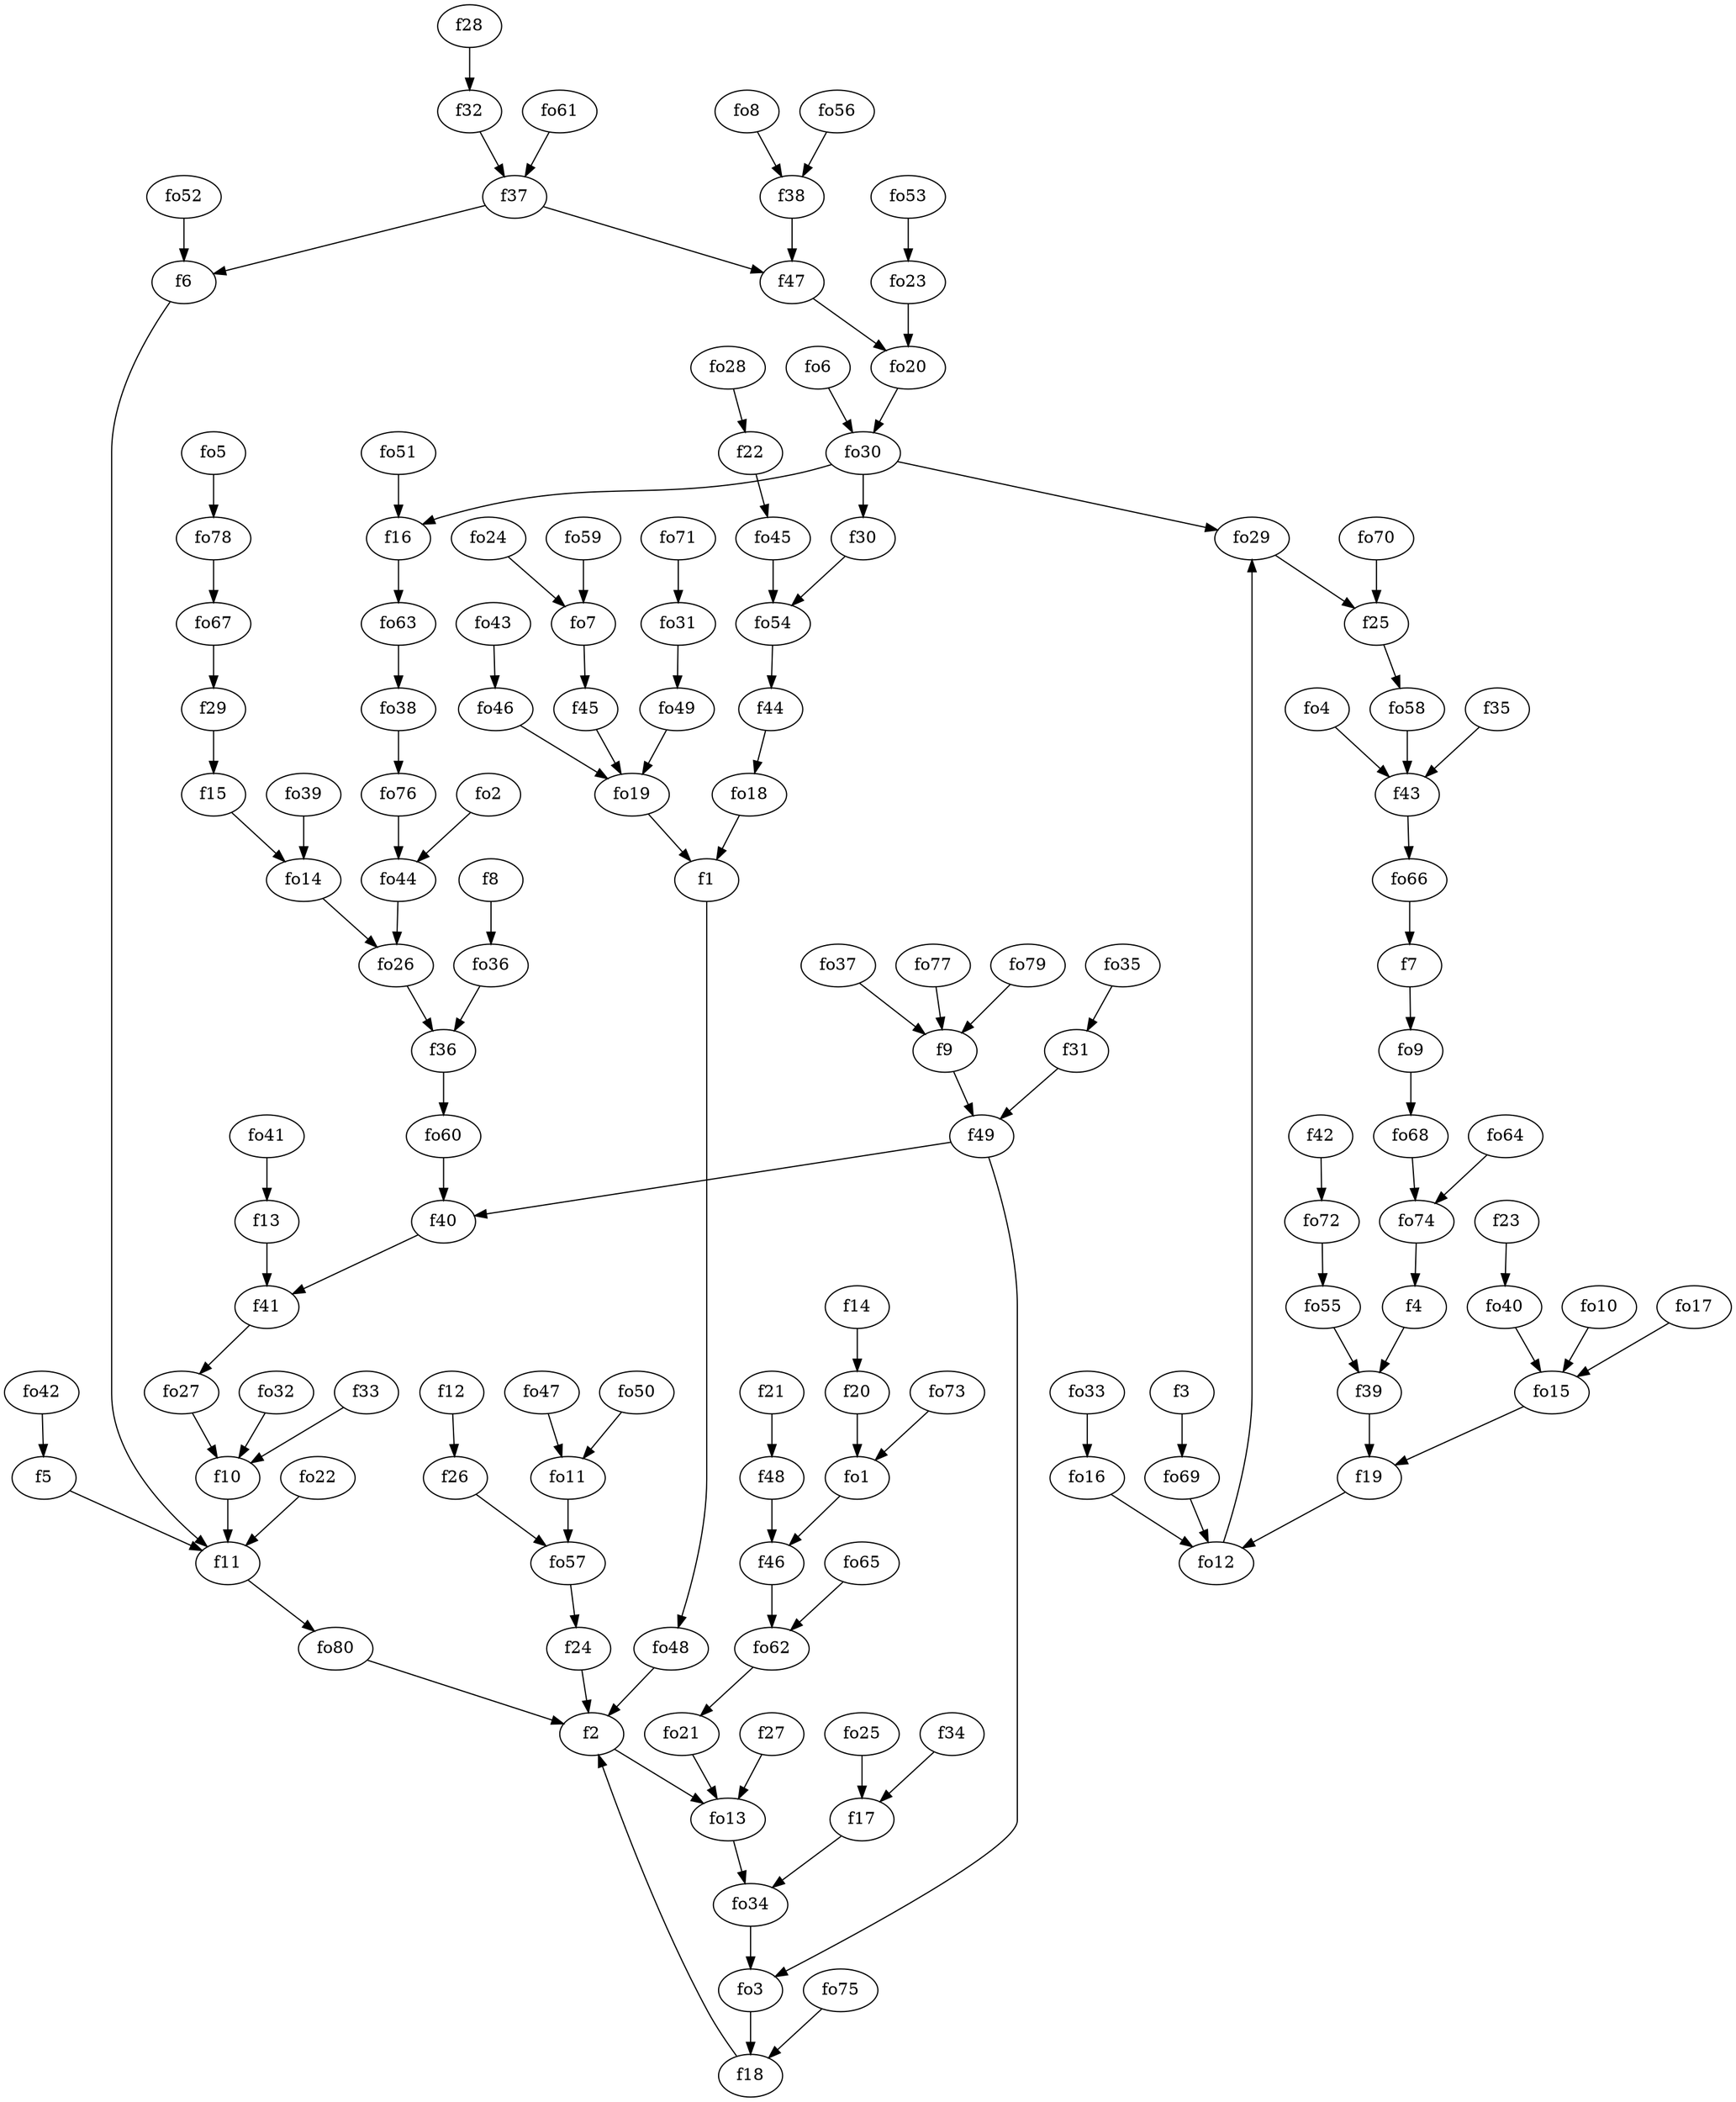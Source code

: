 strict digraph  {
f1;
f2;
f3;
f4;
f5;
f6;
f7;
f8;
f9;
f10;
f11;
f12;
f13;
f14;
f15;
f16;
f17;
f18;
f19;
f20;
f21;
f22;
f23;
f24;
f25;
f26;
f27;
f28;
f29;
f30;
f31;
f32;
f33;
f34;
f35;
f36;
f37;
f38;
f39;
f40;
f41;
f42;
f43;
f44;
f45;
f46;
f47;
f48;
f49;
fo1;
fo2;
fo3;
fo4;
fo5;
fo6;
fo7;
fo8;
fo9;
fo10;
fo11;
fo12;
fo13;
fo14;
fo15;
fo16;
fo17;
fo18;
fo19;
fo20;
fo21;
fo22;
fo23;
fo24;
fo25;
fo26;
fo27;
fo28;
fo29;
fo30;
fo31;
fo32;
fo33;
fo34;
fo35;
fo36;
fo37;
fo38;
fo39;
fo40;
fo41;
fo42;
fo43;
fo44;
fo45;
fo46;
fo47;
fo48;
fo49;
fo50;
fo51;
fo52;
fo53;
fo54;
fo55;
fo56;
fo57;
fo58;
fo59;
fo60;
fo61;
fo62;
fo63;
fo64;
fo65;
fo66;
fo67;
fo68;
fo69;
fo70;
fo71;
fo72;
fo73;
fo74;
fo75;
fo76;
fo77;
fo78;
fo79;
fo80;
f1 -> fo48  [weight=2];
f2 -> fo13  [weight=2];
f3 -> fo69  [weight=2];
f4 -> f39  [weight=2];
f5 -> f11  [weight=2];
f6 -> f11  [weight=2];
f7 -> fo9  [weight=2];
f8 -> fo36  [weight=2];
f9 -> f49  [weight=2];
f10 -> f11  [weight=2];
f11 -> fo80  [weight=2];
f12 -> f26  [weight=2];
f13 -> f41  [weight=2];
f14 -> f20  [weight=2];
f15 -> fo14  [weight=2];
f16 -> fo63  [weight=2];
f17 -> fo34  [weight=2];
f18 -> f2  [weight=2];
f19 -> fo12  [weight=2];
f20 -> fo1  [weight=2];
f21 -> f48  [weight=2];
f22 -> fo45  [weight=2];
f23 -> fo40  [weight=2];
f24 -> f2  [weight=2];
f25 -> fo58  [weight=2];
f26 -> fo57  [weight=2];
f27 -> fo13  [weight=2];
f28 -> f32  [weight=2];
f29 -> f15  [weight=2];
f30 -> fo54  [weight=2];
f31 -> f49  [weight=2];
f32 -> f37  [weight=2];
f33 -> f10  [weight=2];
f34 -> f17  [weight=2];
f35 -> f43  [weight=2];
f36 -> fo60  [weight=2];
f37 -> f6  [weight=2];
f37 -> f47  [weight=2];
f38 -> f47  [weight=2];
f39 -> f19  [weight=2];
f40 -> f41  [weight=2];
f41 -> fo27  [weight=2];
f42 -> fo72  [weight=2];
f43 -> fo66  [weight=2];
f44 -> fo18  [weight=2];
f45 -> fo19  [weight=2];
f46 -> fo62  [weight=2];
f47 -> fo20  [weight=2];
f48 -> f46  [weight=2];
f49 -> fo3  [weight=2];
f49 -> f40  [weight=2];
fo1 -> f46  [weight=2];
fo2 -> fo44  [weight=2];
fo3 -> f18  [weight=2];
fo4 -> f43  [weight=2];
fo5 -> fo78  [weight=2];
fo6 -> fo30  [weight=2];
fo7 -> f45  [weight=2];
fo8 -> f38  [weight=2];
fo9 -> fo68  [weight=2];
fo10 -> fo15  [weight=2];
fo11 -> fo57  [weight=2];
fo12 -> fo29  [weight=2];
fo13 -> fo34  [weight=2];
fo14 -> fo26  [weight=2];
fo15 -> f19  [weight=2];
fo16 -> fo12  [weight=2];
fo17 -> fo15  [weight=2];
fo18 -> f1  [weight=2];
fo19 -> f1  [weight=2];
fo20 -> fo30  [weight=2];
fo21 -> fo13  [weight=2];
fo22 -> f11  [weight=2];
fo23 -> fo20  [weight=2];
fo24 -> fo7  [weight=2];
fo25 -> f17  [weight=2];
fo26 -> f36  [weight=2];
fo27 -> f10  [weight=2];
fo28 -> f22  [weight=2];
fo29 -> f25  [weight=2];
fo30 -> fo29  [weight=2];
fo30 -> f30  [weight=2];
fo30 -> f16  [weight=2];
fo31 -> fo49  [weight=2];
fo32 -> f10  [weight=2];
fo33 -> fo16  [weight=2];
fo34 -> fo3  [weight=2];
fo35 -> f31  [weight=2];
fo36 -> f36  [weight=2];
fo37 -> f9  [weight=2];
fo38 -> fo76  [weight=2];
fo39 -> fo14  [weight=2];
fo40 -> fo15  [weight=2];
fo41 -> f13  [weight=2];
fo42 -> f5  [weight=2];
fo43 -> fo46  [weight=2];
fo44 -> fo26  [weight=2];
fo45 -> fo54  [weight=2];
fo46 -> fo19  [weight=2];
fo47 -> fo11  [weight=2];
fo48 -> f2  [weight=2];
fo49 -> fo19  [weight=2];
fo50 -> fo11  [weight=2];
fo51 -> f16  [weight=2];
fo52 -> f6  [weight=2];
fo53 -> fo23  [weight=2];
fo54 -> f44  [weight=2];
fo55 -> f39  [weight=2];
fo56 -> f38  [weight=2];
fo57 -> f24  [weight=2];
fo58 -> f43  [weight=2];
fo59 -> fo7  [weight=2];
fo60 -> f40  [weight=2];
fo61 -> f37  [weight=2];
fo62 -> fo21  [weight=2];
fo63 -> fo38  [weight=2];
fo64 -> fo74  [weight=2];
fo65 -> fo62  [weight=2];
fo66 -> f7  [weight=2];
fo67 -> f29  [weight=2];
fo68 -> fo74  [weight=2];
fo69 -> fo12  [weight=2];
fo70 -> f25  [weight=2];
fo71 -> fo31  [weight=2];
fo72 -> fo55  [weight=2];
fo73 -> fo1  [weight=2];
fo74 -> f4  [weight=2];
fo75 -> f18  [weight=2];
fo76 -> fo44  [weight=2];
fo77 -> f9  [weight=2];
fo78 -> fo67  [weight=2];
fo79 -> f9  [weight=2];
fo80 -> f2  [weight=2];
}

